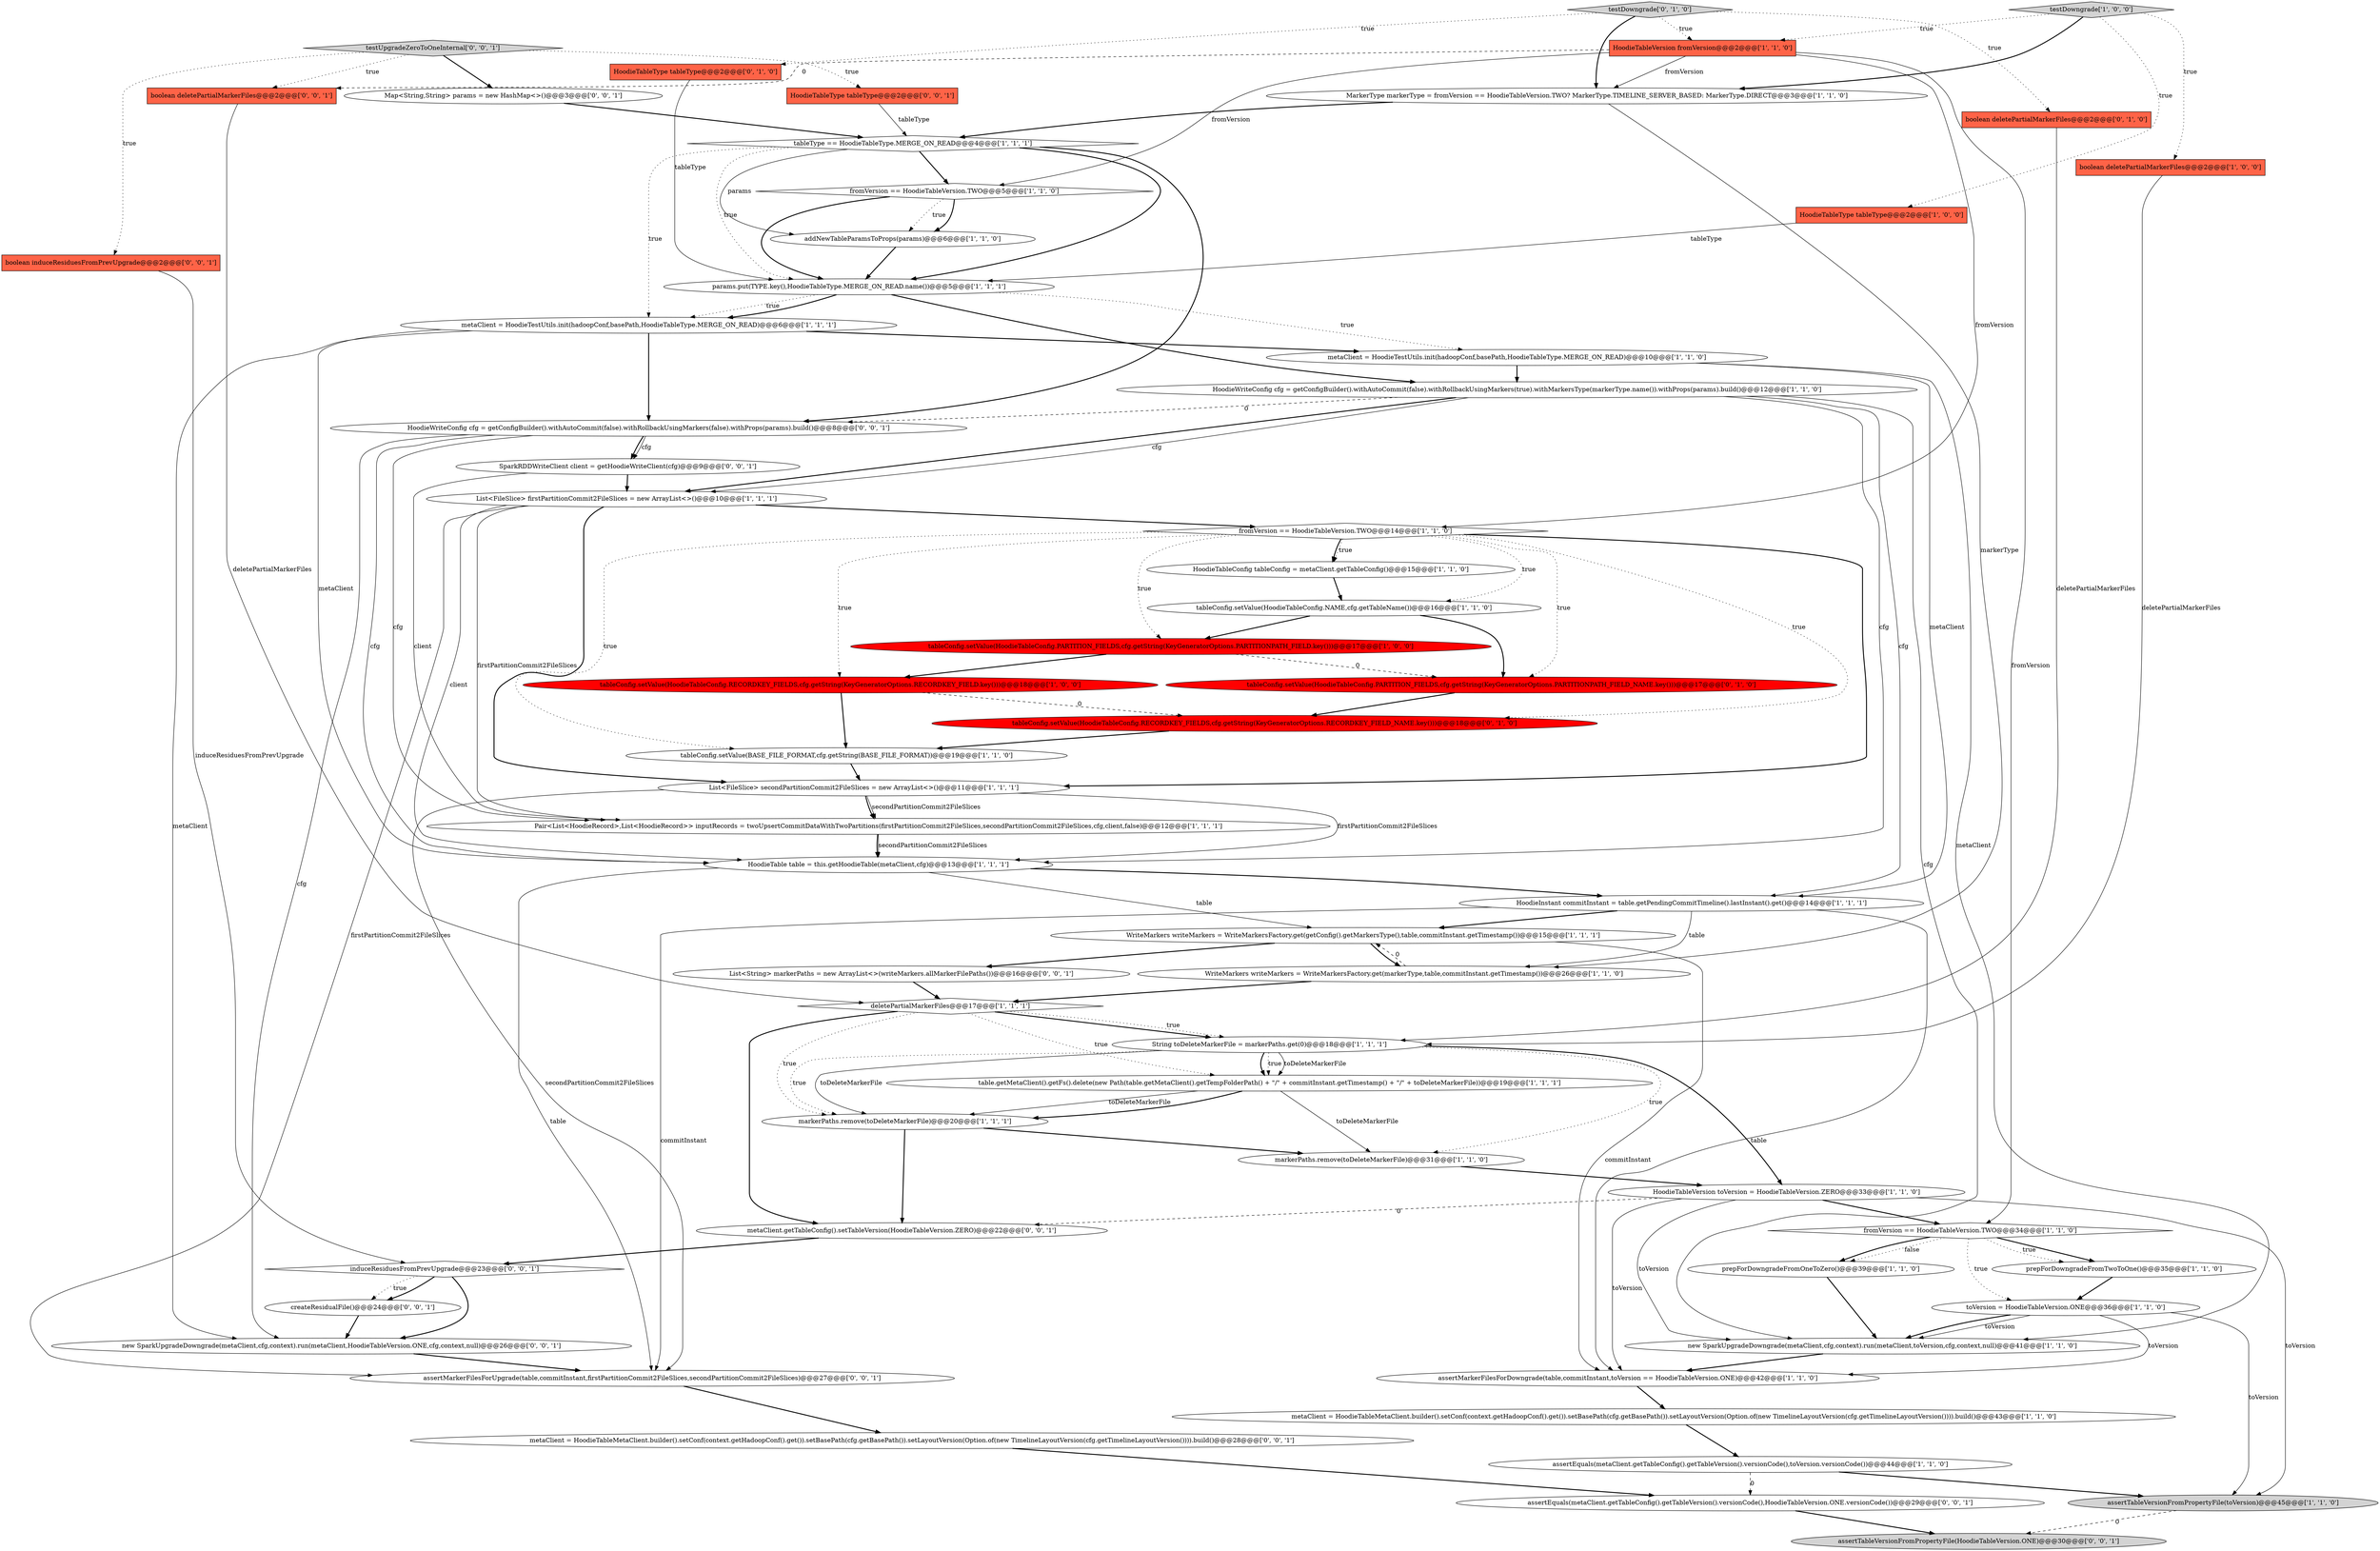 digraph {
33 [style = filled, label = "metaClient = HoodieTableMetaClient.builder().setConf(context.getHadoopConf().get()).setBasePath(cfg.getBasePath()).setLayoutVersion(Option.of(new TimelineLayoutVersion(cfg.getTimelineLayoutVersion()))).build()@@@43@@@['1', '1', '0']", fillcolor = white, shape = ellipse image = "AAA0AAABBB1BBB"];
50 [style = filled, label = "HoodieWriteConfig cfg = getConfigBuilder().withAutoCommit(false).withRollbackUsingMarkers(false).withProps(params).build()@@@8@@@['0', '0', '1']", fillcolor = white, shape = ellipse image = "AAA0AAABBB3BBB"];
24 [style = filled, label = "HoodieTableVersion toVersion = HoodieTableVersion.ZERO@@@33@@@['1', '1', '0']", fillcolor = white, shape = ellipse image = "AAA0AAABBB1BBB"];
40 [style = filled, label = "HoodieTableType tableType@@@2@@@['0', '1', '0']", fillcolor = tomato, shape = box image = "AAA0AAABBB2BBB"];
44 [style = filled, label = "tableConfig.setValue(HoodieTableConfig.PARTITION_FIELDS,cfg.getString(KeyGeneratorOptions.PARTITIONPATH_FIELD_NAME.key()))@@@17@@@['0', '1', '0']", fillcolor = red, shape = ellipse image = "AAA1AAABBB2BBB"];
11 [style = filled, label = "assertTableVersionFromPropertyFile(toVersion)@@@45@@@['1', '1', '0']", fillcolor = lightgray, shape = ellipse image = "AAA0AAABBB1BBB"];
51 [style = filled, label = "metaClient.getTableConfig().setTableVersion(HoodieTableVersion.ZERO)@@@22@@@['0', '0', '1']", fillcolor = white, shape = ellipse image = "AAA0AAABBB3BBB"];
8 [style = filled, label = "params.put(TYPE.key(),HoodieTableType.MERGE_ON_READ.name())@@@5@@@['1', '1', '1']", fillcolor = white, shape = ellipse image = "AAA0AAABBB1BBB"];
25 [style = filled, label = "prepForDowngradeFromTwoToOne()@@@35@@@['1', '1', '0']", fillcolor = white, shape = ellipse image = "AAA0AAABBB1BBB"];
55 [style = filled, label = "List<String> markerPaths = new ArrayList<>(writeMarkers.allMarkerFilePaths())@@@16@@@['0', '0', '1']", fillcolor = white, shape = ellipse image = "AAA0AAABBB3BBB"];
0 [style = filled, label = "boolean deletePartialMarkerFiles@@@2@@@['1', '0', '0']", fillcolor = tomato, shape = box image = "AAA0AAABBB1BBB"];
28 [style = filled, label = "markerPaths.remove(toDeleteMarkerFile)@@@20@@@['1', '1', '1']", fillcolor = white, shape = ellipse image = "AAA0AAABBB1BBB"];
43 [style = filled, label = "testDowngrade['0', '1', '0']", fillcolor = lightgray, shape = diamond image = "AAA0AAABBB2BBB"];
16 [style = filled, label = "WriteMarkers writeMarkers = WriteMarkersFactory.get(markerType,table,commitInstant.getTimestamp())@@@26@@@['1', '1', '0']", fillcolor = white, shape = ellipse image = "AAA0AAABBB1BBB"];
30 [style = filled, label = "assertMarkerFilesForDowngrade(table,commitInstant,toVersion == HoodieTableVersion.ONE)@@@42@@@['1', '1', '0']", fillcolor = white, shape = ellipse image = "AAA0AAABBB1BBB"];
37 [style = filled, label = "HoodieWriteConfig cfg = getConfigBuilder().withAutoCommit(false).withRollbackUsingMarkers(true).withMarkersType(markerType.name()).withProps(params).build()@@@12@@@['1', '1', '0']", fillcolor = white, shape = ellipse image = "AAA0AAABBB1BBB"];
56 [style = filled, label = "SparkRDDWriteClient client = getHoodieWriteClient(cfg)@@@9@@@['0', '0', '1']", fillcolor = white, shape = ellipse image = "AAA0AAABBB3BBB"];
58 [style = filled, label = "new SparkUpgradeDowngrade(metaClient,cfg,context).run(metaClient,HoodieTableVersion.ONE,cfg,context,null)@@@26@@@['0', '0', '1']", fillcolor = white, shape = ellipse image = "AAA0AAABBB3BBB"];
3 [style = filled, label = "List<FileSlice> firstPartitionCommit2FileSlices = new ArrayList<>()@@@10@@@['1', '1', '1']", fillcolor = white, shape = ellipse image = "AAA0AAABBB1BBB"];
27 [style = filled, label = "fromVersion == HoodieTableVersion.TWO@@@34@@@['1', '1', '0']", fillcolor = white, shape = diamond image = "AAA0AAABBB1BBB"];
17 [style = filled, label = "new SparkUpgradeDowngrade(metaClient,cfg,context).run(metaClient,toVersion,cfg,context,null)@@@41@@@['1', '1', '0']", fillcolor = white, shape = ellipse image = "AAA0AAABBB1BBB"];
60 [style = filled, label = "induceResiduesFromPrevUpgrade@@@23@@@['0', '0', '1']", fillcolor = white, shape = diamond image = "AAA0AAABBB3BBB"];
5 [style = filled, label = "fromVersion == HoodieTableVersion.TWO@@@14@@@['1', '1', '0']", fillcolor = white, shape = diamond image = "AAA0AAABBB1BBB"];
59 [style = filled, label = "Map<String,String> params = new HashMap<>()@@@3@@@['0', '0', '1']", fillcolor = white, shape = ellipse image = "AAA0AAABBB3BBB"];
42 [style = filled, label = "tableConfig.setValue(HoodieTableConfig.RECORDKEY_FIELDS,cfg.getString(KeyGeneratorOptions.RECORDKEY_FIELD_NAME.key()))@@@18@@@['0', '1', '0']", fillcolor = red, shape = ellipse image = "AAA1AAABBB2BBB"];
46 [style = filled, label = "HoodieTableType tableType@@@2@@@['0', '0', '1']", fillcolor = tomato, shape = box image = "AAA0AAABBB3BBB"];
10 [style = filled, label = "tableType == HoodieTableType.MERGE_ON_READ@@@4@@@['1', '1', '1']", fillcolor = white, shape = diamond image = "AAA0AAABBB1BBB"];
48 [style = filled, label = "boolean deletePartialMarkerFiles@@@2@@@['0', '0', '1']", fillcolor = tomato, shape = box image = "AAA0AAABBB3BBB"];
23 [style = filled, label = "Pair<List<HoodieRecord>,List<HoodieRecord>> inputRecords = twoUpsertCommitDataWithTwoPartitions(firstPartitionCommit2FileSlices,secondPartitionCommit2FileSlices,cfg,client,false)@@@12@@@['1', '1', '1']", fillcolor = white, shape = ellipse image = "AAA0AAABBB1BBB"];
52 [style = filled, label = "assertEquals(metaClient.getTableConfig().getTableVersion().versionCode(),HoodieTableVersion.ONE.versionCode())@@@29@@@['0', '0', '1']", fillcolor = white, shape = ellipse image = "AAA0AAABBB3BBB"];
41 [style = filled, label = "boolean deletePartialMarkerFiles@@@2@@@['0', '1', '0']", fillcolor = tomato, shape = box image = "AAA0AAABBB2BBB"];
38 [style = filled, label = "tableConfig.setValue(HoodieTableConfig.NAME,cfg.getTableName())@@@16@@@['1', '1', '0']", fillcolor = white, shape = ellipse image = "AAA0AAABBB1BBB"];
34 [style = filled, label = "testDowngrade['1', '0', '0']", fillcolor = lightgray, shape = diamond image = "AAA0AAABBB1BBB"];
4 [style = filled, label = "addNewTableParamsToProps(params)@@@6@@@['1', '1', '0']", fillcolor = white, shape = ellipse image = "AAA0AAABBB1BBB"];
45 [style = filled, label = "boolean induceResiduesFromPrevUpgrade@@@2@@@['0', '0', '1']", fillcolor = tomato, shape = box image = "AAA0AAABBB3BBB"];
19 [style = filled, label = "HoodieTable table = this.getHoodieTable(metaClient,cfg)@@@13@@@['1', '1', '1']", fillcolor = white, shape = ellipse image = "AAA0AAABBB1BBB"];
13 [style = filled, label = "deletePartialMarkerFiles@@@17@@@['1', '1', '1']", fillcolor = white, shape = diamond image = "AAA0AAABBB1BBB"];
14 [style = filled, label = "tableConfig.setValue(HoodieTableConfig.PARTITION_FIELDS,cfg.getString(KeyGeneratorOptions.PARTITIONPATH_FIELD.key()))@@@17@@@['1', '0', '0']", fillcolor = red, shape = ellipse image = "AAA1AAABBB1BBB"];
6 [style = filled, label = "WriteMarkers writeMarkers = WriteMarkersFactory.get(getConfig().getMarkersType(),table,commitInstant.getTimestamp())@@@15@@@['1', '1', '1']", fillcolor = white, shape = ellipse image = "AAA0AAABBB1BBB"];
26 [style = filled, label = "tableConfig.setValue(HoodieTableConfig.RECORDKEY_FIELDS,cfg.getString(KeyGeneratorOptions.RECORDKEY_FIELD.key()))@@@18@@@['1', '0', '0']", fillcolor = red, shape = ellipse image = "AAA1AAABBB1BBB"];
29 [style = filled, label = "toVersion = HoodieTableVersion.ONE@@@36@@@['1', '1', '0']", fillcolor = white, shape = ellipse image = "AAA0AAABBB1BBB"];
35 [style = filled, label = "markerPaths.remove(toDeleteMarkerFile)@@@31@@@['1', '1', '0']", fillcolor = white, shape = ellipse image = "AAA0AAABBB1BBB"];
15 [style = filled, label = "HoodieTableConfig tableConfig = metaClient.getTableConfig()@@@15@@@['1', '1', '0']", fillcolor = white, shape = ellipse image = "AAA0AAABBB1BBB"];
53 [style = filled, label = "testUpgradeZeroToOneInternal['0', '0', '1']", fillcolor = lightgray, shape = diamond image = "AAA0AAABBB3BBB"];
54 [style = filled, label = "assertTableVersionFromPropertyFile(HoodieTableVersion.ONE)@@@30@@@['0', '0', '1']", fillcolor = lightgray, shape = ellipse image = "AAA0AAABBB3BBB"];
12 [style = filled, label = "fromVersion == HoodieTableVersion.TWO@@@5@@@['1', '1', '0']", fillcolor = white, shape = diamond image = "AAA0AAABBB1BBB"];
18 [style = filled, label = "MarkerType markerType = fromVersion == HoodieTableVersion.TWO? MarkerType.TIMELINE_SERVER_BASED: MarkerType.DIRECT@@@3@@@['1', '1', '0']", fillcolor = white, shape = ellipse image = "AAA0AAABBB1BBB"];
9 [style = filled, label = "HoodieInstant commitInstant = table.getPendingCommitTimeline().lastInstant().get()@@@14@@@['1', '1', '1']", fillcolor = white, shape = ellipse image = "AAA0AAABBB1BBB"];
36 [style = filled, label = "tableConfig.setValue(BASE_FILE_FORMAT,cfg.getString(BASE_FILE_FORMAT))@@@19@@@['1', '1', '0']", fillcolor = white, shape = ellipse image = "AAA0AAABBB1BBB"];
21 [style = filled, label = "HoodieTableType tableType@@@2@@@['1', '0', '0']", fillcolor = tomato, shape = box image = "AAA0AAABBB1BBB"];
57 [style = filled, label = "createResidualFile()@@@24@@@['0', '0', '1']", fillcolor = white, shape = ellipse image = "AAA0AAABBB3BBB"];
20 [style = filled, label = "List<FileSlice> secondPartitionCommit2FileSlices = new ArrayList<>()@@@11@@@['1', '1', '1']", fillcolor = white, shape = ellipse image = "AAA0AAABBB1BBB"];
2 [style = filled, label = "metaClient = HoodieTestUtils.init(hadoopConf,basePath,HoodieTableType.MERGE_ON_READ)@@@6@@@['1', '1', '1']", fillcolor = white, shape = ellipse image = "AAA0AAABBB1BBB"];
1 [style = filled, label = "metaClient = HoodieTestUtils.init(hadoopConf,basePath,HoodieTableType.MERGE_ON_READ)@@@10@@@['1', '1', '0']", fillcolor = white, shape = ellipse image = "AAA0AAABBB1BBB"];
32 [style = filled, label = "table.getMetaClient().getFs().delete(new Path(table.getMetaClient().getTempFolderPath() + \"/\" + commitInstant.getTimestamp() + \"/\" + toDeleteMarkerFile))@@@19@@@['1', '1', '1']", fillcolor = white, shape = ellipse image = "AAA0AAABBB1BBB"];
7 [style = filled, label = "prepForDowngradeFromOneToZero()@@@39@@@['1', '1', '0']", fillcolor = white, shape = ellipse image = "AAA0AAABBB1BBB"];
39 [style = filled, label = "assertEquals(metaClient.getTableConfig().getTableVersion().versionCode(),toVersion.versionCode())@@@44@@@['1', '1', '0']", fillcolor = white, shape = ellipse image = "AAA0AAABBB1BBB"];
22 [style = filled, label = "String toDeleteMarkerFile = markerPaths.get(0)@@@18@@@['1', '1', '1']", fillcolor = white, shape = ellipse image = "AAA0AAABBB1BBB"];
31 [style = filled, label = "HoodieTableVersion fromVersion@@@2@@@['1', '1', '0']", fillcolor = tomato, shape = box image = "AAA0AAABBB1BBB"];
49 [style = filled, label = "metaClient = HoodieTableMetaClient.builder().setConf(context.getHadoopConf().get()).setBasePath(cfg.getBasePath()).setLayoutVersion(Option.of(new TimelineLayoutVersion(cfg.getTimelineLayoutVersion()))).build()@@@28@@@['0', '0', '1']", fillcolor = white, shape = ellipse image = "AAA0AAABBB3BBB"];
47 [style = filled, label = "assertMarkerFilesForUpgrade(table,commitInstant,firstPartitionCommit2FileSlices,secondPartitionCommit2FileSlices)@@@27@@@['0', '0', '1']", fillcolor = white, shape = ellipse image = "AAA0AAABBB3BBB"];
10->8 [style = dotted, label="true"];
53->46 [style = dotted, label="true"];
13->28 [style = dotted, label="true"];
38->44 [style = bold, label=""];
5->20 [style = bold, label=""];
22->32 [style = solid, label="toDeleteMarkerFile"];
56->3 [style = bold, label=""];
1->17 [style = solid, label="metaClient"];
41->22 [style = solid, label="deletePartialMarkerFiles"];
31->12 [style = solid, label="fromVersion"];
34->18 [style = bold, label=""];
27->7 [style = dotted, label="false"];
5->15 [style = bold, label=""];
50->56 [style = bold, label=""];
55->13 [style = bold, label=""];
31->48 [style = dashed, label="0"];
57->58 [style = bold, label=""];
18->16 [style = solid, label="markerType"];
25->29 [style = bold, label=""];
24->30 [style = solid, label="toVersion"];
43->18 [style = bold, label=""];
29->17 [style = solid, label="toVersion"];
9->47 [style = solid, label="commitInstant"];
36->20 [style = bold, label=""];
37->3 [style = bold, label=""];
9->6 [style = bold, label=""];
47->49 [style = bold, label=""];
13->51 [style = bold, label=""];
3->5 [style = bold, label=""];
5->38 [style = dotted, label="true"];
10->8 [style = bold, label=""];
50->19 [style = solid, label="cfg"];
48->13 [style = solid, label="deletePartialMarkerFiles"];
19->9 [style = bold, label=""];
10->12 [style = bold, label=""];
32->28 [style = solid, label="toDeleteMarkerFile"];
14->44 [style = dashed, label="0"];
1->9 [style = solid, label="metaClient"];
27->7 [style = bold, label=""];
4->8 [style = bold, label=""];
22->35 [style = dotted, label="true"];
31->27 [style = solid, label="fromVersion"];
13->22 [style = bold, label=""];
19->47 [style = solid, label="table"];
24->27 [style = bold, label=""];
27->25 [style = bold, label=""];
5->44 [style = dotted, label="true"];
39->52 [style = dashed, label="0"];
50->23 [style = solid, label="cfg"];
10->50 [style = bold, label=""];
15->38 [style = bold, label=""];
53->48 [style = dotted, label="true"];
27->25 [style = dotted, label="true"];
20->47 [style = solid, label="secondPartitionCommit2FileSlices"];
11->54 [style = dashed, label="0"];
24->11 [style = solid, label="toVersion"];
9->16 [style = solid, label="table"];
46->10 [style = solid, label="tableType"];
24->51 [style = dashed, label="0"];
22->32 [style = bold, label=""];
19->6 [style = solid, label="table"];
56->23 [style = solid, label="client"];
37->17 [style = solid, label="cfg"];
31->18 [style = solid, label="fromVersion"];
13->32 [style = dotted, label="true"];
5->36 [style = dotted, label="true"];
28->35 [style = bold, label=""];
51->60 [style = bold, label=""];
60->57 [style = bold, label=""];
32->35 [style = solid, label="toDeleteMarkerFile"];
34->31 [style = dotted, label="true"];
3->23 [style = solid, label="firstPartitionCommit2FileSlices"];
20->23 [style = bold, label=""];
5->42 [style = dotted, label="true"];
13->22 [style = dotted, label="true"];
27->29 [style = dotted, label="true"];
2->19 [style = solid, label="metaClient"];
37->50 [style = dashed, label="0"];
5->26 [style = dotted, label="true"];
59->10 [style = bold, label=""];
29->11 [style = solid, label="toVersion"];
12->4 [style = dotted, label="true"];
22->32 [style = dotted, label="true"];
37->9 [style = solid, label="cfg"];
20->19 [style = solid, label="firstPartitionCommit2FileSlices"];
6->30 [style = solid, label="commitInstant"];
52->54 [style = bold, label=""];
3->19 [style = solid, label="client"];
44->42 [style = bold, label=""];
16->13 [style = bold, label=""];
29->17 [style = bold, label=""];
7->17 [style = bold, label=""];
29->30 [style = solid, label="toVersion"];
30->33 [style = bold, label=""];
2->1 [style = bold, label=""];
8->2 [style = dotted, label="true"];
50->56 [style = solid, label="cfg"];
60->57 [style = dotted, label="true"];
53->45 [style = dotted, label="true"];
5->15 [style = dotted, label="true"];
34->0 [style = dotted, label="true"];
35->24 [style = bold, label=""];
40->8 [style = solid, label="tableType"];
6->55 [style = bold, label=""];
60->58 [style = bold, label=""];
18->10 [style = bold, label=""];
8->2 [style = bold, label=""];
10->2 [style = dotted, label="true"];
12->8 [style = bold, label=""];
21->8 [style = solid, label="tableType"];
23->19 [style = bold, label=""];
43->40 [style = dotted, label="true"];
16->6 [style = dashed, label="0"];
8->37 [style = bold, label=""];
3->47 [style = solid, label="firstPartitionCommit2FileSlices"];
1->37 [style = bold, label=""];
34->21 [style = dotted, label="true"];
5->14 [style = dotted, label="true"];
10->4 [style = solid, label="params"];
37->3 [style = solid, label="cfg"];
2->58 [style = solid, label="metaClient"];
26->36 [style = bold, label=""];
9->30 [style = solid, label="table"];
31->5 [style = solid, label="fromVersion"];
22->28 [style = dotted, label="true"];
45->60 [style = solid, label="induceResiduesFromPrevUpgrade"];
17->30 [style = bold, label=""];
42->36 [style = bold, label=""];
24->17 [style = solid, label="toVersion"];
28->51 [style = bold, label=""];
39->11 [style = bold, label=""];
2->50 [style = bold, label=""];
0->22 [style = solid, label="deletePartialMarkerFiles"];
38->14 [style = bold, label=""];
14->26 [style = bold, label=""];
8->1 [style = dotted, label="true"];
20->23 [style = solid, label="secondPartitionCommit2FileSlices"];
3->20 [style = bold, label=""];
58->47 [style = bold, label=""];
33->39 [style = bold, label=""];
49->52 [style = bold, label=""];
12->4 [style = bold, label=""];
53->59 [style = bold, label=""];
6->16 [style = bold, label=""];
43->41 [style = dotted, label="true"];
23->19 [style = solid, label="secondPartitionCommit2FileSlices"];
43->31 [style = dotted, label="true"];
50->58 [style = solid, label="cfg"];
37->19 [style = solid, label="cfg"];
26->42 [style = dashed, label="0"];
22->24 [style = bold, label=""];
22->28 [style = solid, label="toDeleteMarkerFile"];
32->28 [style = bold, label=""];
}
